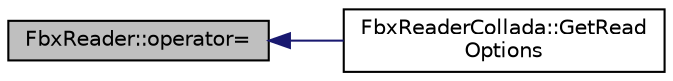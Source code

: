 digraph "FbxReader::operator="
{
  edge [fontname="Helvetica",fontsize="10",labelfontname="Helvetica",labelfontsize="10"];
  node [fontname="Helvetica",fontsize="10",shape=record];
  rankdir="LR";
  Node42 [label="FbxReader::operator=",height=0.2,width=0.4,color="black", fillcolor="grey75", style="filled", fontcolor="black"];
  Node42 -> Node43 [dir="back",color="midnightblue",fontsize="10",style="solid",fontname="Helvetica"];
  Node43 [label="FbxReaderCollada::GetRead\lOptions",height=0.2,width=0.4,color="black", fillcolor="white", style="filled",URL="$class_fbx_reader_collada.html#a23cea871d527b8695ebdeade47b1938e"];
}
